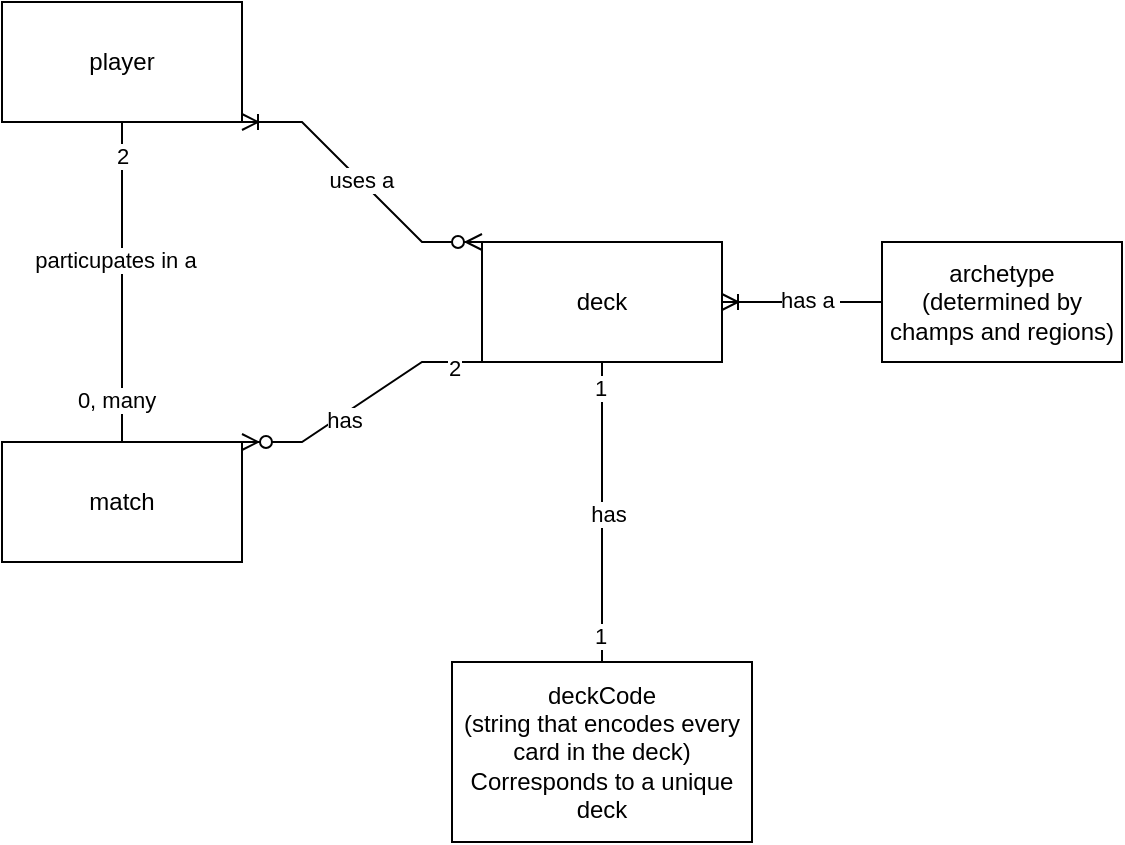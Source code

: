 <mxfile version="20.5.3" type="embed"><diagram name="Page-1" id="xaL-XLHe2RaF61SG50eS"><mxGraphModel dx="408" dy="462" grid="1" gridSize="10" guides="1" tooltips="1" connect="1" arrows="1" fold="1" page="1" pageScale="1" pageWidth="850" pageHeight="1100" math="0" shadow="0"><root><mxCell id="0"/><mxCell id="1" parent="0"/><mxCell id="BYrHaeywXYG37cz7llwu-2" value="deck" style="rounded=0;whiteSpace=wrap;html=1;" parent="1" vertex="1"><mxGeometry x="240" y="380" width="120" height="60" as="geometry"/></mxCell><mxCell id="BYrHaeywXYG37cz7llwu-3" value="archetype&lt;br&gt;(determined by champs and regions)" style="rounded=0;whiteSpace=wrap;html=1;" parent="1" vertex="1"><mxGeometry x="440" y="380" width="120" height="60" as="geometry"/></mxCell><mxCell id="BYrHaeywXYG37cz7llwu-4" value="" style="edgeStyle=entityRelationEdgeStyle;fontSize=12;html=1;endArrow=ERoneToMany;rounded=0;entryX=1;entryY=0.5;entryDx=0;entryDy=0;" parent="1" source="BYrHaeywXYG37cz7llwu-3" target="BYrHaeywXYG37cz7llwu-2" edge="1"><mxGeometry width="100" height="100" relative="1" as="geometry"><mxPoint x="290" y="670" as="sourcePoint"/><mxPoint x="390" y="570" as="targetPoint"/></mxGeometry></mxCell><mxCell id="BYrHaeywXYG37cz7llwu-7" value="has a&amp;nbsp;" style="edgeLabel;html=1;align=center;verticalAlign=middle;resizable=0;points=[];" parent="BYrHaeywXYG37cz7llwu-4" vertex="1" connectable="0"><mxGeometry x="-0.1" y="-1" relative="1" as="geometry"><mxPoint as="offset"/></mxGeometry></mxCell><mxCell id="BYrHaeywXYG37cz7llwu-10" value="deckCode&lt;br&gt;(string that encodes every card in the deck) Corresponds to a unique deck" style="rounded=0;whiteSpace=wrap;html=1;" parent="1" vertex="1"><mxGeometry x="225" y="590" width="150" height="90" as="geometry"/></mxCell><mxCell id="BYrHaeywXYG37cz7llwu-14" value="match" style="rounded=0;whiteSpace=wrap;html=1;" parent="1" vertex="1"><mxGeometry y="480" width="120" height="60" as="geometry"/></mxCell><mxCell id="BYrHaeywXYG37cz7llwu-15" value="player" style="rounded=0;whiteSpace=wrap;html=1;" parent="1" vertex="1"><mxGeometry y="260" width="120" height="60" as="geometry"/></mxCell><mxCell id="BYrHaeywXYG37cz7llwu-30" value="" style="edgeStyle=entityRelationEdgeStyle;fontSize=12;html=1;endArrow=ERoneToMany;startArrow=ERzeroToMany;rounded=0;exitX=0;exitY=0;exitDx=0;exitDy=0;entryX=1;entryY=1;entryDx=0;entryDy=0;" parent="1" source="BYrHaeywXYG37cz7llwu-2" target="BYrHaeywXYG37cz7llwu-15" edge="1"><mxGeometry width="100" height="100" relative="1" as="geometry"><mxPoint x="110" y="590" as="sourcePoint"/><mxPoint x="250" y="270" as="targetPoint"/></mxGeometry></mxCell><mxCell id="3" value="uses a&amp;nbsp;" style="edgeLabel;html=1;align=center;verticalAlign=middle;resizable=0;points=[];" vertex="1" connectable="0" parent="BYrHaeywXYG37cz7llwu-30"><mxGeometry x="0.01" y="-1" relative="1" as="geometry"><mxPoint as="offset"/></mxGeometry></mxCell><mxCell id="BYrHaeywXYG37cz7llwu-31" value="" style="edgeStyle=entityRelationEdgeStyle;fontSize=12;html=1;endArrow=ERzeroToMany;endFill=1;rounded=0;entryX=1;entryY=0;entryDx=0;entryDy=0;exitX=0;exitY=1;exitDx=0;exitDy=0;" parent="1" source="BYrHaeywXYG37cz7llwu-2" target="BYrHaeywXYG37cz7llwu-14" edge="1"><mxGeometry width="100" height="100" relative="1" as="geometry"><mxPoint x="160" y="460" as="sourcePoint"/><mxPoint x="210" y="490" as="targetPoint"/></mxGeometry></mxCell><mxCell id="BYrHaeywXYG37cz7llwu-32" value="2" style="edgeLabel;html=1;align=center;verticalAlign=middle;resizable=0;points=[];" parent="BYrHaeywXYG37cz7llwu-31" vertex="1" connectable="0"><mxGeometry x="-0.79" y="3" relative="1" as="geometry"><mxPoint as="offset"/></mxGeometry></mxCell><mxCell id="2" value="has" style="edgeLabel;html=1;align=center;verticalAlign=middle;resizable=0;points=[];" vertex="1" connectable="0" parent="BYrHaeywXYG37cz7llwu-31"><mxGeometry x="0.18" y="2" relative="1" as="geometry"><mxPoint as="offset"/></mxGeometry></mxCell><mxCell id="BYrHaeywXYG37cz7llwu-36" value="" style="endArrow=none;html=1;rounded=0;exitX=0.5;exitY=0;exitDx=0;exitDy=0;entryX=0.5;entryY=1;entryDx=0;entryDy=0;" parent="1" source="BYrHaeywXYG37cz7llwu-14" target="BYrHaeywXYG37cz7llwu-15" edge="1"><mxGeometry width="50" height="50" relative="1" as="geometry"><mxPoint x="140" y="560" as="sourcePoint"/><mxPoint x="190" y="510" as="targetPoint"/></mxGeometry></mxCell><mxCell id="BYrHaeywXYG37cz7llwu-37" value="2" style="edgeLabel;html=1;align=center;verticalAlign=middle;resizable=0;points=[];" parent="BYrHaeywXYG37cz7llwu-36" vertex="1" connectable="0"><mxGeometry x="0.79" relative="1" as="geometry"><mxPoint as="offset"/></mxGeometry></mxCell><mxCell id="BYrHaeywXYG37cz7llwu-38" value="0, many" style="edgeLabel;html=1;align=center;verticalAlign=middle;resizable=0;points=[];" parent="BYrHaeywXYG37cz7llwu-36" vertex="1" connectable="0"><mxGeometry x="-0.735" y="3" relative="1" as="geometry"><mxPoint as="offset"/></mxGeometry></mxCell><mxCell id="4" value="particupates in a&amp;nbsp;" style="edgeLabel;html=1;align=center;verticalAlign=middle;resizable=0;points=[];" vertex="1" connectable="0" parent="BYrHaeywXYG37cz7llwu-36"><mxGeometry x="0.138" y="2" relative="1" as="geometry"><mxPoint as="offset"/></mxGeometry></mxCell><mxCell id="BYrHaeywXYG37cz7llwu-42" value="" style="endArrow=none;html=1;rounded=0;exitX=0.5;exitY=0;exitDx=0;exitDy=0;entryX=0.5;entryY=1;entryDx=0;entryDy=0;" parent="1" edge="1"><mxGeometry width="50" height="50" relative="1" as="geometry"><mxPoint x="300.0" y="590" as="sourcePoint"/><mxPoint x="300.0" y="440" as="targetPoint"/></mxGeometry></mxCell><mxCell id="BYrHaeywXYG37cz7llwu-43" value="1" style="edgeLabel;html=1;align=center;verticalAlign=middle;resizable=0;points=[];" parent="BYrHaeywXYG37cz7llwu-42" vertex="1" connectable="0"><mxGeometry x="0.827" y="1" relative="1" as="geometry"><mxPoint as="offset"/></mxGeometry></mxCell><mxCell id="BYrHaeywXYG37cz7llwu-44" value="1" style="edgeLabel;html=1;align=center;verticalAlign=middle;resizable=0;points=[];" parent="BYrHaeywXYG37cz7llwu-42" vertex="1" connectable="0"><mxGeometry x="-0.828" y="1" relative="1" as="geometry"><mxPoint as="offset"/></mxGeometry></mxCell><mxCell id="BYrHaeywXYG37cz7llwu-45" value="has" style="edgeLabel;html=1;align=center;verticalAlign=middle;resizable=0;points=[];" parent="BYrHaeywXYG37cz7llwu-42" vertex="1" connectable="0"><mxGeometry x="-0.014" y="-3" relative="1" as="geometry"><mxPoint as="offset"/></mxGeometry></mxCell></root></mxGraphModel></diagram></mxfile>